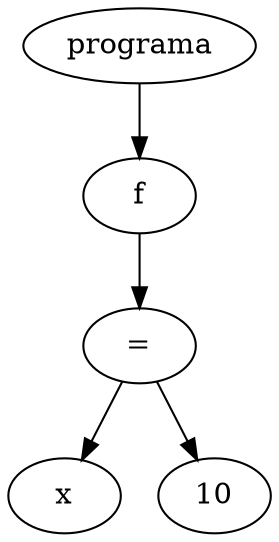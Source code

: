 digraph G {
node_0x89a630 [label="programa"]
node_0x89a5e0 [label="f"]
node_0x89a630 -> node_0x89a5e0
node_0x89a570 [label="="]
node_0x89a5e0 -> node_0x89a570
node_0x89a480 [label="x"]
node_0x89a570 -> node_0x89a480
node_0x89a520 [label="10"]
node_0x89a570 -> node_0x89a520
}
